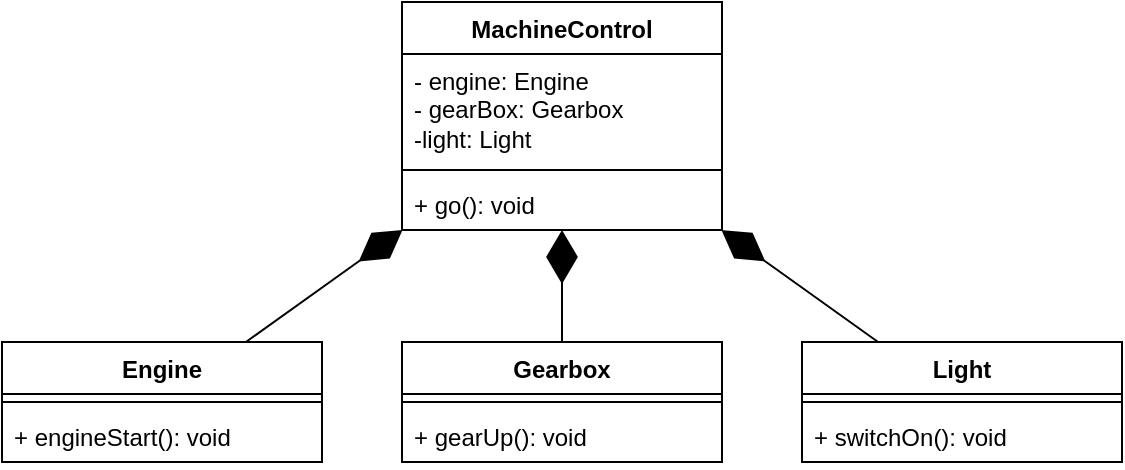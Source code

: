 <mxfile version="21.6.1" type="device">
  <diagram name="Страница 1" id="woPGn6jjn7NMdR4isHod">
    <mxGraphModel dx="1434" dy="854" grid="1" gridSize="10" guides="1" tooltips="1" connect="1" arrows="1" fold="1" page="1" pageScale="1" pageWidth="700" pageHeight="1000" math="0" shadow="0">
      <root>
        <mxCell id="0" />
        <mxCell id="1" parent="0" />
        <mxCell id="ZMvnuRNWxUrf98kbZ2mX-1" value="Engine" style="swimlane;fontStyle=1;align=center;verticalAlign=top;childLayout=stackLayout;horizontal=1;startSize=26;horizontalStack=0;resizeParent=1;resizeParentMax=0;resizeLast=0;collapsible=1;marginBottom=0;whiteSpace=wrap;html=1;" parent="1" vertex="1">
          <mxGeometry x="70" y="200" width="160" height="60" as="geometry" />
        </mxCell>
        <mxCell id="ZMvnuRNWxUrf98kbZ2mX-3" value="" style="line;strokeWidth=1;fillColor=none;align=left;verticalAlign=middle;spacingTop=-1;spacingLeft=3;spacingRight=3;rotatable=0;labelPosition=right;points=[];portConstraint=eastwest;strokeColor=inherit;" parent="ZMvnuRNWxUrf98kbZ2mX-1" vertex="1">
          <mxGeometry y="26" width="160" height="8" as="geometry" />
        </mxCell>
        <mxCell id="ZMvnuRNWxUrf98kbZ2mX-4" value="+ engineStart(): void" style="text;strokeColor=none;fillColor=none;align=left;verticalAlign=top;spacingLeft=4;spacingRight=4;overflow=hidden;rotatable=0;points=[[0,0.5],[1,0.5]];portConstraint=eastwest;whiteSpace=wrap;html=1;" parent="ZMvnuRNWxUrf98kbZ2mX-1" vertex="1">
          <mxGeometry y="34" width="160" height="26" as="geometry" />
        </mxCell>
        <mxCell id="ZMvnuRNWxUrf98kbZ2mX-5" value="Gearbox" style="swimlane;fontStyle=1;align=center;verticalAlign=top;childLayout=stackLayout;horizontal=1;startSize=26;horizontalStack=0;resizeParent=1;resizeParentMax=0;resizeLast=0;collapsible=1;marginBottom=0;whiteSpace=wrap;html=1;" parent="1" vertex="1">
          <mxGeometry x="270" y="200" width="160" height="60" as="geometry" />
        </mxCell>
        <mxCell id="ZMvnuRNWxUrf98kbZ2mX-7" value="" style="line;strokeWidth=1;fillColor=none;align=left;verticalAlign=middle;spacingTop=-1;spacingLeft=3;spacingRight=3;rotatable=0;labelPosition=right;points=[];portConstraint=eastwest;strokeColor=inherit;" parent="ZMvnuRNWxUrf98kbZ2mX-5" vertex="1">
          <mxGeometry y="26" width="160" height="8" as="geometry" />
        </mxCell>
        <mxCell id="ZMvnuRNWxUrf98kbZ2mX-8" value="+ gearUp(): void" style="text;strokeColor=none;fillColor=none;align=left;verticalAlign=top;spacingLeft=4;spacingRight=4;overflow=hidden;rotatable=0;points=[[0,0.5],[1,0.5]];portConstraint=eastwest;whiteSpace=wrap;html=1;" parent="ZMvnuRNWxUrf98kbZ2mX-5" vertex="1">
          <mxGeometry y="34" width="160" height="26" as="geometry" />
        </mxCell>
        <mxCell id="ZMvnuRNWxUrf98kbZ2mX-9" value="Light" style="swimlane;fontStyle=1;align=center;verticalAlign=top;childLayout=stackLayout;horizontal=1;startSize=26;horizontalStack=0;resizeParent=1;resizeParentMax=0;resizeLast=0;collapsible=1;marginBottom=0;whiteSpace=wrap;html=1;" parent="1" vertex="1">
          <mxGeometry x="470" y="200" width="160" height="60" as="geometry" />
        </mxCell>
        <mxCell id="ZMvnuRNWxUrf98kbZ2mX-11" value="" style="line;strokeWidth=1;fillColor=none;align=left;verticalAlign=middle;spacingTop=-1;spacingLeft=3;spacingRight=3;rotatable=0;labelPosition=right;points=[];portConstraint=eastwest;strokeColor=inherit;" parent="ZMvnuRNWxUrf98kbZ2mX-9" vertex="1">
          <mxGeometry y="26" width="160" height="8" as="geometry" />
        </mxCell>
        <mxCell id="ZMvnuRNWxUrf98kbZ2mX-12" value="+ switchOn(): void" style="text;strokeColor=none;fillColor=none;align=left;verticalAlign=top;spacingLeft=4;spacingRight=4;overflow=hidden;rotatable=0;points=[[0,0.5],[1,0.5]];portConstraint=eastwest;whiteSpace=wrap;html=1;" parent="ZMvnuRNWxUrf98kbZ2mX-9" vertex="1">
          <mxGeometry y="34" width="160" height="26" as="geometry" />
        </mxCell>
        <mxCell id="ZMvnuRNWxUrf98kbZ2mX-13" value="MachineControl" style="swimlane;fontStyle=1;align=center;verticalAlign=top;childLayout=stackLayout;horizontal=1;startSize=26;horizontalStack=0;resizeParent=1;resizeParentMax=0;resizeLast=0;collapsible=1;marginBottom=0;whiteSpace=wrap;html=1;" parent="1" vertex="1">
          <mxGeometry x="270" y="30" width="160" height="114" as="geometry" />
        </mxCell>
        <mxCell id="ZMvnuRNWxUrf98kbZ2mX-14" value="- engine: Engine&lt;br&gt;- gearBox: Gearbox&lt;br&gt;-light: Light" style="text;strokeColor=none;fillColor=none;align=left;verticalAlign=top;spacingLeft=4;spacingRight=4;overflow=hidden;rotatable=0;points=[[0,0.5],[1,0.5]];portConstraint=eastwest;whiteSpace=wrap;html=1;" parent="ZMvnuRNWxUrf98kbZ2mX-13" vertex="1">
          <mxGeometry y="26" width="160" height="54" as="geometry" />
        </mxCell>
        <mxCell id="ZMvnuRNWxUrf98kbZ2mX-15" value="" style="line;strokeWidth=1;fillColor=none;align=left;verticalAlign=middle;spacingTop=-1;spacingLeft=3;spacingRight=3;rotatable=0;labelPosition=right;points=[];portConstraint=eastwest;strokeColor=inherit;" parent="ZMvnuRNWxUrf98kbZ2mX-13" vertex="1">
          <mxGeometry y="80" width="160" height="8" as="geometry" />
        </mxCell>
        <mxCell id="ZMvnuRNWxUrf98kbZ2mX-16" value="+ go(): void" style="text;strokeColor=none;fillColor=none;align=left;verticalAlign=top;spacingLeft=4;spacingRight=4;overflow=hidden;rotatable=0;points=[[0,0.5],[1,0.5]];portConstraint=eastwest;whiteSpace=wrap;html=1;" parent="ZMvnuRNWxUrf98kbZ2mX-13" vertex="1">
          <mxGeometry y="88" width="160" height="26" as="geometry" />
        </mxCell>
        <mxCell id="NpEXiDa3t1a5dum_0B7Y-1" value="" style="endArrow=diamondThin;endFill=1;endSize=24;html=1;rounded=0;" parent="1" source="ZMvnuRNWxUrf98kbZ2mX-1" target="ZMvnuRNWxUrf98kbZ2mX-13" edge="1">
          <mxGeometry width="160" relative="1" as="geometry">
            <mxPoint x="230" y="330" as="sourcePoint" />
            <mxPoint x="390" y="330" as="targetPoint" />
          </mxGeometry>
        </mxCell>
        <mxCell id="NpEXiDa3t1a5dum_0B7Y-3" value="" style="endArrow=diamondThin;endFill=1;endSize=24;html=1;rounded=0;" parent="1" source="ZMvnuRNWxUrf98kbZ2mX-9" target="ZMvnuRNWxUrf98kbZ2mX-13" edge="1">
          <mxGeometry width="160" relative="1" as="geometry">
            <mxPoint x="290" y="330" as="sourcePoint" />
            <mxPoint x="450" y="330" as="targetPoint" />
          </mxGeometry>
        </mxCell>
        <mxCell id="NpEXiDa3t1a5dum_0B7Y-5" value="" style="endArrow=diamondThin;endFill=1;endSize=24;html=1;rounded=0;" parent="1" source="ZMvnuRNWxUrf98kbZ2mX-5" target="ZMvnuRNWxUrf98kbZ2mX-13" edge="1">
          <mxGeometry width="160" relative="1" as="geometry">
            <mxPoint x="310" y="370" as="sourcePoint" />
            <mxPoint x="470" y="370" as="targetPoint" />
          </mxGeometry>
        </mxCell>
      </root>
    </mxGraphModel>
  </diagram>
</mxfile>
